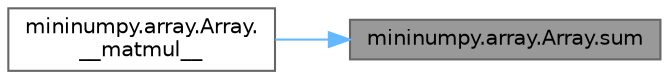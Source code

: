 digraph "mininumpy.array.Array.sum"
{
 // LATEX_PDF_SIZE
  bgcolor="transparent";
  edge [fontname=Helvetica,fontsize=10,labelfontname=Helvetica,labelfontsize=10];
  node [fontname=Helvetica,fontsize=10,shape=box,height=0.2,width=0.4];
  rankdir="RL";
  Node1 [id="Node000001",label="mininumpy.array.Array.sum",height=0.2,width=0.4,color="gray40", fillcolor="grey60", style="filled", fontcolor="black",tooltip=" "];
  Node1 -> Node2 [id="edge1_Node000001_Node000002",dir="back",color="steelblue1",style="solid",tooltip=" "];
  Node2 [id="Node000002",label="mininumpy.array.Array.\l__matmul__",height=0.2,width=0.4,color="grey40", fillcolor="white", style="filled",URL="$classmininumpy_1_1array_1_1Array.html#a420d2e6041558142bab6593a73289793",tooltip=" "];
}
